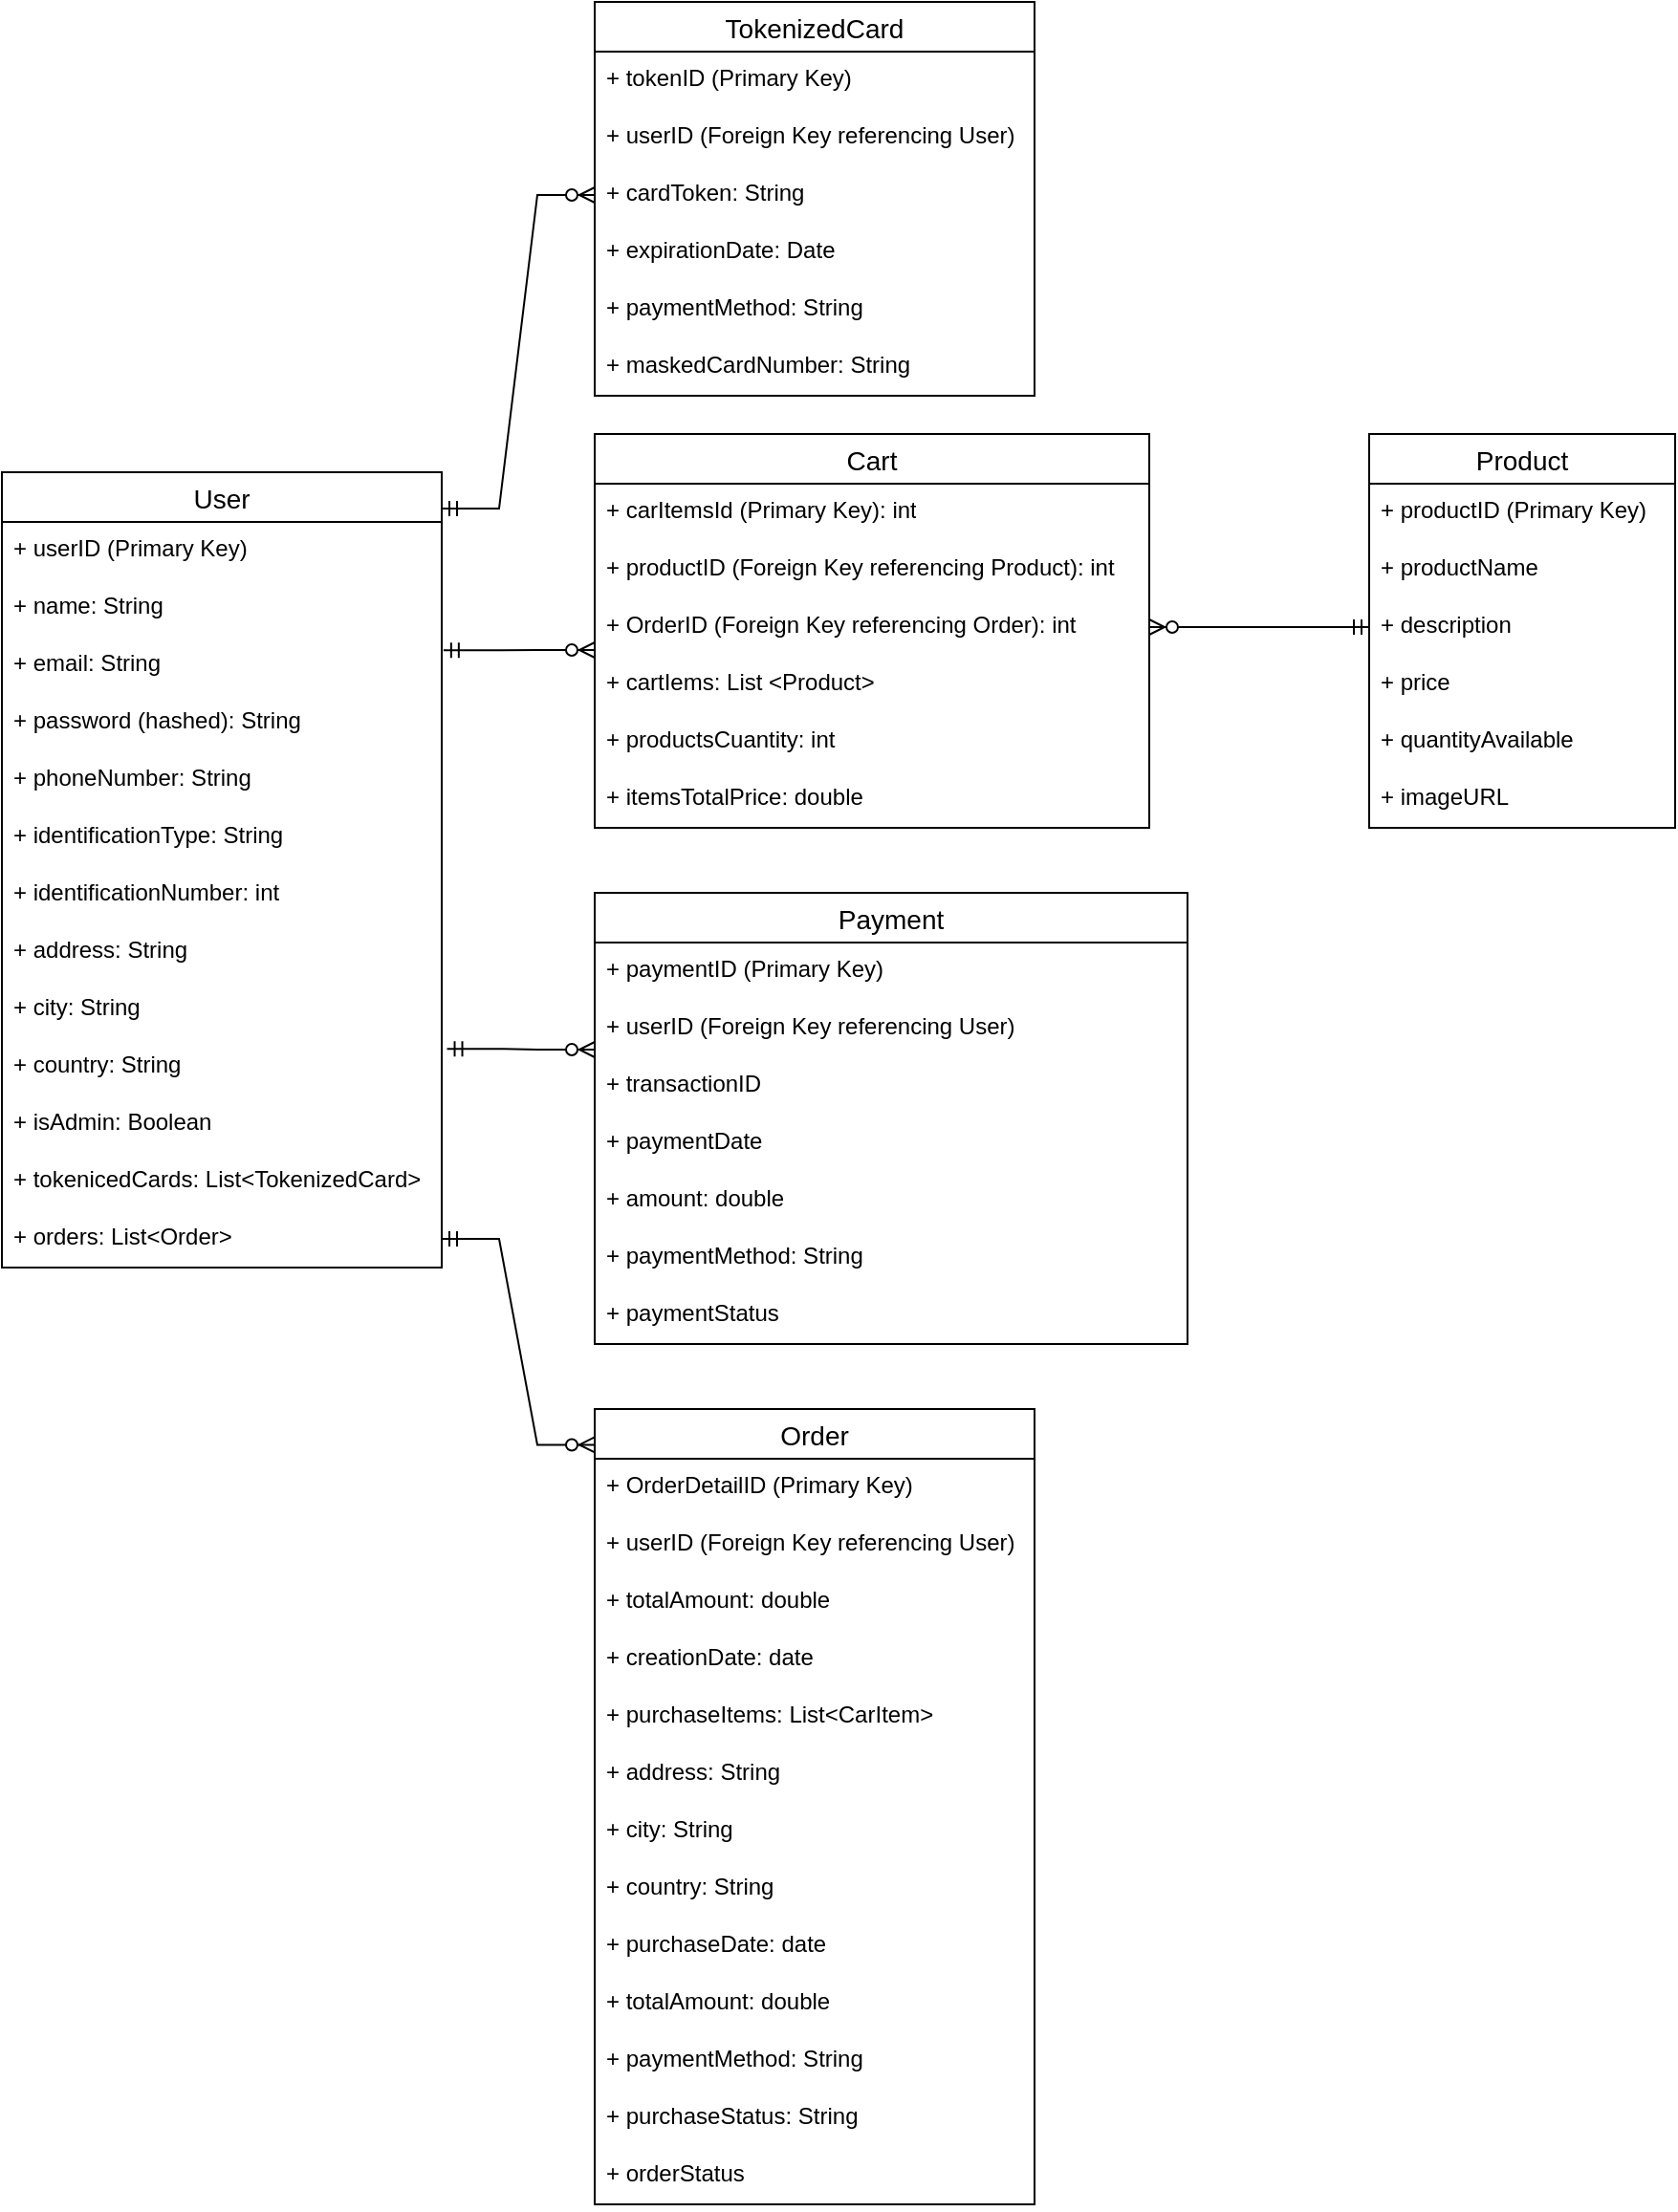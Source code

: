<mxfile version="24.3.1" type="github">
  <diagram id="R2lEEEUBdFMjLlhIrx00" name="Page-1">
    <mxGraphModel dx="2298" dy="2240" grid="1" gridSize="10" guides="1" tooltips="1" connect="1" arrows="1" fold="1" page="1" pageScale="1" pageWidth="850" pageHeight="1100" math="0" shadow="0" extFonts="Permanent Marker^https://fonts.googleapis.com/css?family=Permanent+Marker">
      <root>
        <mxCell id="0" />
        <mxCell id="1" parent="0" />
        <mxCell id="R5RDyOjcecLHCs99hHvP-14" value="User" style="swimlane;fontStyle=0;childLayout=stackLayout;horizontal=1;startSize=26;horizontalStack=0;resizeParent=1;resizeParentMax=0;resizeLast=0;collapsible=1;marginBottom=0;align=center;fontSize=14;" parent="1" vertex="1">
          <mxGeometry x="40" y="80" width="230" height="416" as="geometry" />
        </mxCell>
        <mxCell id="R5RDyOjcecLHCs99hHvP-17" value="+&amp;nbsp;userID (Primary Key)" style="text;strokeColor=none;fillColor=none;spacingLeft=4;spacingRight=4;overflow=hidden;rotatable=0;points=[[0,0.5],[1,0.5]];portConstraint=eastwest;fontSize=12;whiteSpace=wrap;html=1;" parent="R5RDyOjcecLHCs99hHvP-14" vertex="1">
          <mxGeometry y="26" width="230" height="30" as="geometry" />
        </mxCell>
        <mxCell id="R5RDyOjcecLHCs99hHvP-18" value="+ name: String" style="text;strokeColor=none;fillColor=none;spacingLeft=4;spacingRight=4;overflow=hidden;rotatable=0;points=[[0,0.5],[1,0.5]];portConstraint=eastwest;fontSize=12;whiteSpace=wrap;html=1;" parent="R5RDyOjcecLHCs99hHvP-14" vertex="1">
          <mxGeometry y="56" width="230" height="30" as="geometry" />
        </mxCell>
        <mxCell id="R5RDyOjcecLHCs99hHvP-16" value="+ email: String" style="text;strokeColor=none;fillColor=none;spacingLeft=4;spacingRight=4;overflow=hidden;rotatable=0;points=[[0,0.5],[1,0.5]];portConstraint=eastwest;fontSize=12;whiteSpace=wrap;html=1;" parent="R5RDyOjcecLHCs99hHvP-14" vertex="1">
          <mxGeometry y="86" width="230" height="30" as="geometry" />
        </mxCell>
        <mxCell id="R5RDyOjcecLHCs99hHvP-19" value="+ password (hashed): String" style="text;strokeColor=none;fillColor=none;spacingLeft=4;spacingRight=4;overflow=hidden;rotatable=0;points=[[0,0.5],[1,0.5]];portConstraint=eastwest;fontSize=12;whiteSpace=wrap;html=1;" parent="R5RDyOjcecLHCs99hHvP-14" vertex="1">
          <mxGeometry y="116" width="230" height="30" as="geometry" />
        </mxCell>
        <mxCell id="R5RDyOjcecLHCs99hHvP-15" value="+ phoneNumber: String" style="text;strokeColor=none;fillColor=none;spacingLeft=4;spacingRight=4;overflow=hidden;rotatable=0;points=[[0,0.5],[1,0.5]];portConstraint=eastwest;fontSize=12;whiteSpace=wrap;html=1;" parent="R5RDyOjcecLHCs99hHvP-14" vertex="1">
          <mxGeometry y="146" width="230" height="30" as="geometry" />
        </mxCell>
        <mxCell id="R5RDyOjcecLHCs99hHvP-20" value="+ identificationType: String" style="text;strokeColor=none;fillColor=none;spacingLeft=4;spacingRight=4;overflow=hidden;rotatable=0;points=[[0,0.5],[1,0.5]];portConstraint=eastwest;fontSize=12;whiteSpace=wrap;html=1;" parent="R5RDyOjcecLHCs99hHvP-14" vertex="1">
          <mxGeometry y="176" width="230" height="30" as="geometry" />
        </mxCell>
        <mxCell id="R5RDyOjcecLHCs99hHvP-21" value="+ identificationNumber: int" style="text;strokeColor=none;fillColor=none;spacingLeft=4;spacingRight=4;overflow=hidden;rotatable=0;points=[[0,0.5],[1,0.5]];portConstraint=eastwest;fontSize=12;whiteSpace=wrap;html=1;" parent="R5RDyOjcecLHCs99hHvP-14" vertex="1">
          <mxGeometry y="206" width="230" height="30" as="geometry" />
        </mxCell>
        <mxCell id="R5RDyOjcecLHCs99hHvP-22" value="+ address: String" style="text;strokeColor=none;fillColor=none;spacingLeft=4;spacingRight=4;overflow=hidden;rotatable=0;points=[[0,0.5],[1,0.5]];portConstraint=eastwest;fontSize=12;whiteSpace=wrap;html=1;" parent="R5RDyOjcecLHCs99hHvP-14" vertex="1">
          <mxGeometry y="236" width="230" height="30" as="geometry" />
        </mxCell>
        <mxCell id="R5RDyOjcecLHCs99hHvP-23" value="+ city: String" style="text;strokeColor=none;fillColor=none;spacingLeft=4;spacingRight=4;overflow=hidden;rotatable=0;points=[[0,0.5],[1,0.5]];portConstraint=eastwest;fontSize=12;whiteSpace=wrap;html=1;" parent="R5RDyOjcecLHCs99hHvP-14" vertex="1">
          <mxGeometry y="266" width="230" height="30" as="geometry" />
        </mxCell>
        <mxCell id="R5RDyOjcecLHCs99hHvP-69" value="+ country: String" style="text;strokeColor=none;fillColor=none;spacingLeft=4;spacingRight=4;overflow=hidden;rotatable=0;points=[[0,0.5],[1,0.5]];portConstraint=eastwest;fontSize=12;whiteSpace=wrap;html=1;" parent="R5RDyOjcecLHCs99hHvP-14" vertex="1">
          <mxGeometry y="296" width="230" height="30" as="geometry" />
        </mxCell>
        <mxCell id="R5RDyOjcecLHCs99hHvP-26" value="+ isAdmin: Boolean" style="text;strokeColor=none;fillColor=none;spacingLeft=4;spacingRight=4;overflow=hidden;rotatable=0;points=[[0,0.5],[1,0.5]];portConstraint=eastwest;fontSize=12;whiteSpace=wrap;html=1;" parent="R5RDyOjcecLHCs99hHvP-14" vertex="1">
          <mxGeometry y="326" width="230" height="30" as="geometry" />
        </mxCell>
        <mxCell id="k7qbAQIeIQBGCzlq9M0Q-17" value="+ tokenicedCards: List&amp;lt;TokenizedCard&amp;gt;" style="text;strokeColor=none;fillColor=none;spacingLeft=4;spacingRight=4;overflow=hidden;rotatable=0;points=[[0,0.5],[1,0.5]];portConstraint=eastwest;fontSize=12;whiteSpace=wrap;html=1;" parent="R5RDyOjcecLHCs99hHvP-14" vertex="1">
          <mxGeometry y="356" width="230" height="30" as="geometry" />
        </mxCell>
        <mxCell id="R5RDyOjcecLHCs99hHvP-40" value="+ orders: List&amp;lt;Order&amp;gt;" style="text;strokeColor=none;fillColor=none;spacingLeft=4;spacingRight=4;overflow=hidden;rotatable=0;points=[[0,0.5],[1,0.5]];portConstraint=eastwest;fontSize=12;whiteSpace=wrap;html=1;" parent="R5RDyOjcecLHCs99hHvP-14" vertex="1">
          <mxGeometry y="386" width="230" height="30" as="geometry" />
        </mxCell>
        <mxCell id="R5RDyOjcecLHCs99hHvP-48" value="Order" style="swimlane;fontStyle=0;childLayout=stackLayout;horizontal=1;startSize=26;horizontalStack=0;resizeParent=1;resizeParentMax=0;resizeLast=0;collapsible=1;marginBottom=0;align=center;fontSize=14;" parent="1" vertex="1">
          <mxGeometry x="350" y="570" width="230" height="416" as="geometry" />
        </mxCell>
        <mxCell id="R5RDyOjcecLHCs99hHvP-49" value="+ OrderDetailID (Primary Key)" style="text;strokeColor=none;fillColor=none;spacingLeft=4;spacingRight=4;overflow=hidden;rotatable=0;points=[[0,0.5],[1,0.5]];portConstraint=eastwest;fontSize=12;whiteSpace=wrap;html=1;" parent="R5RDyOjcecLHCs99hHvP-48" vertex="1">
          <mxGeometry y="26" width="230" height="30" as="geometry" />
        </mxCell>
        <mxCell id="R5RDyOjcecLHCs99hHvP-50" value="+&amp;nbsp;userID (Foreign Key referencing User)" style="text;strokeColor=none;fillColor=none;spacingLeft=4;spacingRight=4;overflow=hidden;rotatable=0;points=[[0,0.5],[1,0.5]];portConstraint=eastwest;fontSize=12;whiteSpace=wrap;html=1;" parent="R5RDyOjcecLHCs99hHvP-48" vertex="1">
          <mxGeometry y="56" width="230" height="30" as="geometry" />
        </mxCell>
        <mxCell id="R5RDyOjcecLHCs99hHvP-112" value="+ totalAmount: double" style="text;strokeColor=none;fillColor=none;spacingLeft=4;spacingRight=4;overflow=hidden;rotatable=0;points=[[0,0.5],[1,0.5]];portConstraint=eastwest;fontSize=12;whiteSpace=wrap;html=1;" parent="R5RDyOjcecLHCs99hHvP-48" vertex="1">
          <mxGeometry y="86" width="230" height="30" as="geometry" />
        </mxCell>
        <mxCell id="R5RDyOjcecLHCs99hHvP-111" value="+&amp;nbsp;creationDate: date" style="text;strokeColor=none;fillColor=none;spacingLeft=4;spacingRight=4;overflow=hidden;rotatable=0;points=[[0,0.5],[1,0.5]];portConstraint=eastwest;fontSize=12;whiteSpace=wrap;html=1;" parent="R5RDyOjcecLHCs99hHvP-48" vertex="1">
          <mxGeometry y="116" width="230" height="30" as="geometry" />
        </mxCell>
        <mxCell id="R5RDyOjcecLHCs99hHvP-51" value="+ purchaseItems: List&amp;lt;CarItem&amp;gt;" style="text;strokeColor=none;fillColor=none;spacingLeft=4;spacingRight=4;overflow=hidden;rotatable=0;points=[[0,0.5],[1,0.5]];portConstraint=eastwest;fontSize=12;whiteSpace=wrap;html=1;" parent="R5RDyOjcecLHCs99hHvP-48" vertex="1">
          <mxGeometry y="146" width="230" height="30" as="geometry" />
        </mxCell>
        <mxCell id="R5RDyOjcecLHCs99hHvP-63" value="+ address: String" style="text;strokeColor=none;fillColor=none;spacingLeft=4;spacingRight=4;overflow=hidden;rotatable=0;points=[[0,0.5],[1,0.5]];portConstraint=eastwest;fontSize=12;whiteSpace=wrap;html=1;" parent="R5RDyOjcecLHCs99hHvP-48" vertex="1">
          <mxGeometry y="176" width="230" height="30" as="geometry" />
        </mxCell>
        <mxCell id="R5RDyOjcecLHCs99hHvP-64" value="+ city: String" style="text;strokeColor=none;fillColor=none;spacingLeft=4;spacingRight=4;overflow=hidden;rotatable=0;points=[[0,0.5],[1,0.5]];portConstraint=eastwest;fontSize=12;whiteSpace=wrap;html=1;" parent="R5RDyOjcecLHCs99hHvP-48" vertex="1">
          <mxGeometry y="206" width="230" height="30" as="geometry" />
        </mxCell>
        <mxCell id="R5RDyOjcecLHCs99hHvP-25" value="+ country: String" style="text;strokeColor=none;fillColor=none;spacingLeft=4;spacingRight=4;overflow=hidden;rotatable=0;points=[[0,0.5],[1,0.5]];portConstraint=eastwest;fontSize=12;whiteSpace=wrap;html=1;" parent="R5RDyOjcecLHCs99hHvP-48" vertex="1">
          <mxGeometry y="236" width="230" height="30" as="geometry" />
        </mxCell>
        <mxCell id="R5RDyOjcecLHCs99hHvP-58" value="+&amp;nbsp;purchaseDate: date" style="text;strokeColor=none;fillColor=none;spacingLeft=4;spacingRight=4;overflow=hidden;rotatable=0;points=[[0,0.5],[1,0.5]];portConstraint=eastwest;fontSize=12;whiteSpace=wrap;html=1;" parent="R5RDyOjcecLHCs99hHvP-48" vertex="1">
          <mxGeometry y="266" width="230" height="30" as="geometry" />
        </mxCell>
        <mxCell id="R5RDyOjcecLHCs99hHvP-122" value="+&amp;nbsp;totalAmount: double" style="text;strokeColor=none;fillColor=none;spacingLeft=4;spacingRight=4;overflow=hidden;rotatable=0;points=[[0,0.5],[1,0.5]];portConstraint=eastwest;fontSize=12;whiteSpace=wrap;html=1;" parent="R5RDyOjcecLHCs99hHvP-48" vertex="1">
          <mxGeometry y="296" width="230" height="30" as="geometry" />
        </mxCell>
        <mxCell id="R5RDyOjcecLHCs99hHvP-123" value="+&amp;nbsp;paymentMethod: String" style="text;strokeColor=none;fillColor=none;spacingLeft=4;spacingRight=4;overflow=hidden;rotatable=0;points=[[0,0.5],[1,0.5]];portConstraint=eastwest;fontSize=12;whiteSpace=wrap;html=1;" parent="R5RDyOjcecLHCs99hHvP-48" vertex="1">
          <mxGeometry y="326" width="230" height="30" as="geometry" />
        </mxCell>
        <mxCell id="R5RDyOjcecLHCs99hHvP-124" value="+&amp;nbsp;purchaseStatus: String" style="text;strokeColor=none;fillColor=none;spacingLeft=4;spacingRight=4;overflow=hidden;rotatable=0;points=[[0,0.5],[1,0.5]];portConstraint=eastwest;fontSize=12;whiteSpace=wrap;html=1;" parent="R5RDyOjcecLHCs99hHvP-48" vertex="1">
          <mxGeometry y="356" width="230" height="30" as="geometry" />
        </mxCell>
        <mxCell id="VqBPabzNyBUc78P05nFO-1" value="+ orderStatus" style="text;strokeColor=none;fillColor=none;spacingLeft=4;spacingRight=4;overflow=hidden;rotatable=0;points=[[0,0.5],[1,0.5]];portConstraint=eastwest;fontSize=12;whiteSpace=wrap;html=1;" parent="R5RDyOjcecLHCs99hHvP-48" vertex="1">
          <mxGeometry y="386" width="230" height="30" as="geometry" />
        </mxCell>
        <mxCell id="R5RDyOjcecLHCs99hHvP-72" value="TokenizedCard" style="swimlane;fontStyle=0;childLayout=stackLayout;horizontal=1;startSize=26;horizontalStack=0;resizeParent=1;resizeParentMax=0;resizeLast=0;collapsible=1;marginBottom=0;align=center;fontSize=14;" parent="1" vertex="1">
          <mxGeometry x="350" y="-166" width="230" height="206" as="geometry" />
        </mxCell>
        <mxCell id="R5RDyOjcecLHCs99hHvP-73" value="+&amp;nbsp;tokenID (Primary Key)" style="text;strokeColor=none;fillColor=none;spacingLeft=4;spacingRight=4;overflow=hidden;rotatable=0;points=[[0,0.5],[1,0.5]];portConstraint=eastwest;fontSize=12;whiteSpace=wrap;html=1;" parent="R5RDyOjcecLHCs99hHvP-72" vertex="1">
          <mxGeometry y="26" width="230" height="30" as="geometry" />
        </mxCell>
        <mxCell id="R5RDyOjcecLHCs99hHvP-74" value="+&amp;nbsp;userID (Foreign Key referencing User)" style="text;strokeColor=none;fillColor=none;spacingLeft=4;spacingRight=4;overflow=hidden;rotatable=0;points=[[0,0.5],[1,0.5]];portConstraint=eastwest;fontSize=12;whiteSpace=wrap;html=1;" parent="R5RDyOjcecLHCs99hHvP-72" vertex="1">
          <mxGeometry y="56" width="230" height="30" as="geometry" />
        </mxCell>
        <mxCell id="R5RDyOjcecLHCs99hHvP-75" value="+&amp;nbsp;cardToken: String" style="text;strokeColor=none;fillColor=none;spacingLeft=4;spacingRight=4;overflow=hidden;rotatable=0;points=[[0,0.5],[1,0.5]];portConstraint=eastwest;fontSize=12;whiteSpace=wrap;html=1;" parent="R5RDyOjcecLHCs99hHvP-72" vertex="1">
          <mxGeometry y="86" width="230" height="30" as="geometry" />
        </mxCell>
        <mxCell id="R5RDyOjcecLHCs99hHvP-96" value="+&amp;nbsp;expirationDate: Date" style="text;strokeColor=none;fillColor=none;spacingLeft=4;spacingRight=4;overflow=hidden;rotatable=0;points=[[0,0.5],[1,0.5]];portConstraint=eastwest;fontSize=12;whiteSpace=wrap;html=1;" parent="R5RDyOjcecLHCs99hHvP-72" vertex="1">
          <mxGeometry y="116" width="230" height="30" as="geometry" />
        </mxCell>
        <mxCell id="k7qbAQIeIQBGCzlq9M0Q-12" value="+&amp;nbsp;paymentMethod: String" style="text;strokeColor=none;fillColor=none;spacingLeft=4;spacingRight=4;overflow=hidden;rotatable=0;points=[[0,0.5],[1,0.5]];portConstraint=eastwest;fontSize=12;whiteSpace=wrap;html=1;" parent="R5RDyOjcecLHCs99hHvP-72" vertex="1">
          <mxGeometry y="146" width="230" height="30" as="geometry" />
        </mxCell>
        <mxCell id="R5RDyOjcecLHCs99hHvP-97" value="+&amp;nbsp;maskedCardNumber: String" style="text;strokeColor=none;fillColor=none;spacingLeft=4;spacingRight=4;overflow=hidden;rotatable=0;points=[[0,0.5],[1,0.5]];portConstraint=eastwest;fontSize=12;whiteSpace=wrap;html=1;" parent="R5RDyOjcecLHCs99hHvP-72" vertex="1">
          <mxGeometry y="176" width="230" height="30" as="geometry" />
        </mxCell>
        <mxCell id="R5RDyOjcecLHCs99hHvP-80" value="Product" style="swimlane;fontStyle=0;childLayout=stackLayout;horizontal=1;startSize=26;horizontalStack=0;resizeParent=1;resizeParentMax=0;resizeLast=0;collapsible=1;marginBottom=0;align=center;fontSize=14;" parent="1" vertex="1">
          <mxGeometry x="755" y="60" width="160" height="206" as="geometry" />
        </mxCell>
        <mxCell id="R5RDyOjcecLHCs99hHvP-81" value="+&amp;nbsp;productID (Primary Key)" style="text;strokeColor=none;fillColor=none;spacingLeft=4;spacingRight=4;overflow=hidden;rotatable=0;points=[[0,0.5],[1,0.5]];portConstraint=eastwest;fontSize=12;whiteSpace=wrap;html=1;" parent="R5RDyOjcecLHCs99hHvP-80" vertex="1">
          <mxGeometry y="26" width="160" height="30" as="geometry" />
        </mxCell>
        <mxCell id="R5RDyOjcecLHCs99hHvP-82" value="+&amp;nbsp;productName" style="text;strokeColor=none;fillColor=none;spacingLeft=4;spacingRight=4;overflow=hidden;rotatable=0;points=[[0,0.5],[1,0.5]];portConstraint=eastwest;fontSize=12;whiteSpace=wrap;html=1;" parent="R5RDyOjcecLHCs99hHvP-80" vertex="1">
          <mxGeometry y="56" width="160" height="30" as="geometry" />
        </mxCell>
        <mxCell id="R5RDyOjcecLHCs99hHvP-83" value="+&amp;nbsp;description" style="text;strokeColor=none;fillColor=none;spacingLeft=4;spacingRight=4;overflow=hidden;rotatable=0;points=[[0,0.5],[1,0.5]];portConstraint=eastwest;fontSize=12;whiteSpace=wrap;html=1;" parent="R5RDyOjcecLHCs99hHvP-80" vertex="1">
          <mxGeometry y="86" width="160" height="30" as="geometry" />
        </mxCell>
        <mxCell id="R5RDyOjcecLHCs99hHvP-105" value="+&amp;nbsp;price" style="text;strokeColor=none;fillColor=none;spacingLeft=4;spacingRight=4;overflow=hidden;rotatable=0;points=[[0,0.5],[1,0.5]];portConstraint=eastwest;fontSize=12;whiteSpace=wrap;html=1;" parent="R5RDyOjcecLHCs99hHvP-80" vertex="1">
          <mxGeometry y="116" width="160" height="30" as="geometry" />
        </mxCell>
        <mxCell id="R5RDyOjcecLHCs99hHvP-106" value="+&amp;nbsp;quantityAvailable" style="text;strokeColor=none;fillColor=none;spacingLeft=4;spacingRight=4;overflow=hidden;rotatable=0;points=[[0,0.5],[1,0.5]];portConstraint=eastwest;fontSize=12;whiteSpace=wrap;html=1;" parent="R5RDyOjcecLHCs99hHvP-80" vertex="1">
          <mxGeometry y="146" width="160" height="30" as="geometry" />
        </mxCell>
        <mxCell id="R5RDyOjcecLHCs99hHvP-107" value="+&amp;nbsp;imageURL" style="text;strokeColor=none;fillColor=none;spacingLeft=4;spacingRight=4;overflow=hidden;rotatable=0;points=[[0,0.5],[1,0.5]];portConstraint=eastwest;fontSize=12;whiteSpace=wrap;html=1;" parent="R5RDyOjcecLHCs99hHvP-80" vertex="1">
          <mxGeometry y="176" width="160" height="30" as="geometry" />
        </mxCell>
        <mxCell id="R5RDyOjcecLHCs99hHvP-114" value="Cart" style="swimlane;fontStyle=0;childLayout=stackLayout;horizontal=1;startSize=26;horizontalStack=0;resizeParent=1;resizeParentMax=0;resizeLast=0;collapsible=1;marginBottom=0;align=center;fontSize=14;" parent="1" vertex="1">
          <mxGeometry x="350" y="60" width="290" height="206" as="geometry" />
        </mxCell>
        <mxCell id="R5RDyOjcecLHCs99hHvP-115" value="+&amp;nbsp;carItemsId&lt;span style=&quot;background-color: initial;&quot;&gt;&amp;nbsp;(Primary Key): int&lt;/span&gt;" style="text;strokeColor=none;fillColor=none;spacingLeft=4;spacingRight=4;overflow=hidden;rotatable=0;points=[[0,0.5],[1,0.5]];portConstraint=eastwest;fontSize=12;whiteSpace=wrap;html=1;" parent="R5RDyOjcecLHCs99hHvP-114" vertex="1">
          <mxGeometry y="26" width="290" height="30" as="geometry" />
        </mxCell>
        <mxCell id="R5RDyOjcecLHCs99hHvP-117" value="+&amp;nbsp;productID (Foreign Key referencing Product): int" style="text;strokeColor=none;fillColor=none;spacingLeft=4;spacingRight=4;overflow=hidden;rotatable=0;points=[[0,0.5],[1,0.5]];portConstraint=eastwest;fontSize=12;whiteSpace=wrap;html=1;" parent="R5RDyOjcecLHCs99hHvP-114" vertex="1">
          <mxGeometry y="56" width="290" height="30" as="geometry" />
        </mxCell>
        <mxCell id="k7qbAQIeIQBGCzlq9M0Q-16" value="+&amp;nbsp;OrderID (Foreign Key referencing Order): int" style="text;strokeColor=none;fillColor=none;spacingLeft=4;spacingRight=4;overflow=hidden;rotatable=0;points=[[0,0.5],[1,0.5]];portConstraint=eastwest;fontSize=12;whiteSpace=wrap;html=1;" parent="R5RDyOjcecLHCs99hHvP-114" vertex="1">
          <mxGeometry y="86" width="290" height="30" as="geometry" />
        </mxCell>
        <mxCell id="k7qbAQIeIQBGCzlq9M0Q-13" value="+ cartIems: List &amp;lt;Product&amp;gt;" style="text;strokeColor=none;fillColor=none;spacingLeft=4;spacingRight=4;overflow=hidden;rotatable=0;points=[[0,0.5],[1,0.5]];portConstraint=eastwest;fontSize=12;whiteSpace=wrap;html=1;" parent="R5RDyOjcecLHCs99hHvP-114" vertex="1">
          <mxGeometry y="116" width="290" height="30" as="geometry" />
        </mxCell>
        <mxCell id="R5RDyOjcecLHCs99hHvP-118" value="+&amp;nbsp;productsCuantity: int" style="text;strokeColor=none;fillColor=none;spacingLeft=4;spacingRight=4;overflow=hidden;rotatable=0;points=[[0,0.5],[1,0.5]];portConstraint=eastwest;fontSize=12;whiteSpace=wrap;html=1;" parent="R5RDyOjcecLHCs99hHvP-114" vertex="1">
          <mxGeometry y="146" width="290" height="30" as="geometry" />
        </mxCell>
        <mxCell id="R5RDyOjcecLHCs99hHvP-119" value="+ itemsTotalPrice: double" style="text;strokeColor=none;fillColor=none;spacingLeft=4;spacingRight=4;overflow=hidden;rotatable=0;points=[[0,0.5],[1,0.5]];portConstraint=eastwest;fontSize=12;whiteSpace=wrap;html=1;" parent="R5RDyOjcecLHCs99hHvP-114" vertex="1">
          <mxGeometry y="176" width="290" height="30" as="geometry" />
        </mxCell>
        <mxCell id="R5RDyOjcecLHCs99hHvP-125" value="Payment" style="swimlane;fontStyle=0;childLayout=stackLayout;horizontal=1;startSize=26;horizontalStack=0;resizeParent=1;resizeParentMax=0;resizeLast=0;collapsible=1;marginBottom=0;align=center;fontSize=14;" parent="1" vertex="1">
          <mxGeometry x="350" y="300" width="310" height="236" as="geometry" />
        </mxCell>
        <mxCell id="R5RDyOjcecLHCs99hHvP-126" value="+&amp;nbsp;paymentID (Primary Key)" style="text;strokeColor=none;fillColor=none;spacingLeft=4;spacingRight=4;overflow=hidden;rotatable=0;points=[[0,0.5],[1,0.5]];portConstraint=eastwest;fontSize=12;whiteSpace=wrap;html=1;" parent="R5RDyOjcecLHCs99hHvP-125" vertex="1">
          <mxGeometry y="26" width="310" height="30" as="geometry" />
        </mxCell>
        <mxCell id="R5RDyOjcecLHCs99hHvP-127" value="+&amp;nbsp;userID (Foreign Key referencing User)" style="text;strokeColor=none;fillColor=none;spacingLeft=4;spacingRight=4;overflow=hidden;rotatable=0;points=[[0,0.5],[1,0.5]];portConstraint=eastwest;fontSize=12;whiteSpace=wrap;html=1;" parent="R5RDyOjcecLHCs99hHvP-125" vertex="1">
          <mxGeometry y="56" width="310" height="30" as="geometry" />
        </mxCell>
        <mxCell id="R5RDyOjcecLHCs99hHvP-128" value="+&amp;nbsp;transactionID&lt;br&gt;" style="text;strokeColor=none;fillColor=none;spacingLeft=4;spacingRight=4;overflow=hidden;rotatable=0;points=[[0,0.5],[1,0.5]];portConstraint=eastwest;fontSize=12;whiteSpace=wrap;html=1;" parent="R5RDyOjcecLHCs99hHvP-125" vertex="1">
          <mxGeometry y="86" width="310" height="30" as="geometry" />
        </mxCell>
        <mxCell id="R5RDyOjcecLHCs99hHvP-129" value="+&amp;nbsp;paymentDate" style="text;strokeColor=none;fillColor=none;spacingLeft=4;spacingRight=4;overflow=hidden;rotatable=0;points=[[0,0.5],[1,0.5]];portConstraint=eastwest;fontSize=12;whiteSpace=wrap;html=1;" parent="R5RDyOjcecLHCs99hHvP-125" vertex="1">
          <mxGeometry y="116" width="310" height="30" as="geometry" />
        </mxCell>
        <mxCell id="R5RDyOjcecLHCs99hHvP-130" value="+&amp;nbsp;amount: double" style="text;strokeColor=none;fillColor=none;spacingLeft=4;spacingRight=4;overflow=hidden;rotatable=0;points=[[0,0.5],[1,0.5]];portConstraint=eastwest;fontSize=12;whiteSpace=wrap;html=1;" parent="R5RDyOjcecLHCs99hHvP-125" vertex="1">
          <mxGeometry y="146" width="310" height="30" as="geometry" />
        </mxCell>
        <mxCell id="R5RDyOjcecLHCs99hHvP-131" value="+&amp;nbsp;paymentMethod: String" style="text;strokeColor=none;fillColor=none;spacingLeft=4;spacingRight=4;overflow=hidden;rotatable=0;points=[[0,0.5],[1,0.5]];portConstraint=eastwest;fontSize=12;whiteSpace=wrap;html=1;" parent="R5RDyOjcecLHCs99hHvP-125" vertex="1">
          <mxGeometry y="176" width="310" height="30" as="geometry" />
        </mxCell>
        <mxCell id="R5RDyOjcecLHCs99hHvP-132" value="+&amp;nbsp;paymentStatus" style="text;strokeColor=none;fillColor=none;spacingLeft=4;spacingRight=4;overflow=hidden;rotatable=0;points=[[0,0.5],[1,0.5]];portConstraint=eastwest;fontSize=12;whiteSpace=wrap;html=1;" parent="R5RDyOjcecLHCs99hHvP-125" vertex="1">
          <mxGeometry y="206" width="310" height="30" as="geometry" />
        </mxCell>
        <mxCell id="R5RDyOjcecLHCs99hHvP-137" value="" style="edgeStyle=entityRelationEdgeStyle;fontSize=12;html=1;endArrow=ERzeroToMany;startArrow=ERmandOne;rounded=0;exitX=0.5;exitY=0;exitDx=0;exitDy=0;entryX=0;entryY=0.5;entryDx=0;entryDy=0;" parent="1" target="R5RDyOjcecLHCs99hHvP-75" edge="1">
          <mxGeometry width="100" height="100" relative="1" as="geometry">
            <mxPoint x="270" y="99" as="sourcePoint" />
            <mxPoint x="350" y="20" as="targetPoint" />
            <Array as="points">
              <mxPoint x="280" y="90" />
            </Array>
          </mxGeometry>
        </mxCell>
        <mxCell id="k7qbAQIeIQBGCzlq9M0Q-9" value="" style="edgeStyle=entityRelationEdgeStyle;fontSize=12;html=1;endArrow=ERzeroToMany;startArrow=ERmandOne;rounded=0;exitX=0;exitY=0.5;exitDx=0;exitDy=0;entryX=1;entryY=0.5;entryDx=0;entryDy=0;" parent="1" source="R5RDyOjcecLHCs99hHvP-83" target="k7qbAQIeIQBGCzlq9M0Q-16" edge="1">
          <mxGeometry width="100" height="100" relative="1" as="geometry">
            <mxPoint x="460" y="420" as="sourcePoint" />
            <mxPoint x="680" y="190" as="targetPoint" />
            <Array as="points">
              <mxPoint x="730" y="200" />
            </Array>
          </mxGeometry>
        </mxCell>
        <mxCell id="k7qbAQIeIQBGCzlq9M0Q-10" value="" style="edgeStyle=entityRelationEdgeStyle;fontSize=12;html=1;endArrow=ERzeroToMany;startArrow=ERmandOne;rounded=0;exitX=1.004;exitY=0.237;exitDx=0;exitDy=0;exitPerimeter=0;" parent="1" source="R5RDyOjcecLHCs99hHvP-16" edge="1">
          <mxGeometry width="100" height="100" relative="1" as="geometry">
            <mxPoint x="830" y="270" as="sourcePoint" />
            <mxPoint x="350" y="173" as="targetPoint" />
          </mxGeometry>
        </mxCell>
        <mxCell id="tv-jjEX6ylKItA2uPimq-1" value="" style="edgeStyle=entityRelationEdgeStyle;fontSize=12;html=1;endArrow=ERzeroToMany;startArrow=ERmandOne;rounded=0;exitX=1.012;exitY=0.186;exitDx=0;exitDy=0;exitPerimeter=0;" edge="1" parent="1" source="R5RDyOjcecLHCs99hHvP-69">
          <mxGeometry width="100" height="100" relative="1" as="geometry">
            <mxPoint x="281" y="183" as="sourcePoint" />
            <mxPoint x="350" y="382" as="targetPoint" />
          </mxGeometry>
        </mxCell>
        <mxCell id="tv-jjEX6ylKItA2uPimq-2" value="" style="edgeStyle=entityRelationEdgeStyle;fontSize=12;html=1;endArrow=ERzeroToMany;startArrow=ERmandOne;rounded=0;exitX=1;exitY=0.5;exitDx=0;exitDy=0;entryX=0;entryY=0.045;entryDx=0;entryDy=0;entryPerimeter=0;" edge="1" parent="1" source="R5RDyOjcecLHCs99hHvP-40" target="R5RDyOjcecLHCs99hHvP-48">
          <mxGeometry width="100" height="100" relative="1" as="geometry">
            <mxPoint x="291" y="193" as="sourcePoint" />
            <mxPoint x="370" y="193" as="targetPoint" />
            <Array as="points">
              <mxPoint x="290" y="540" />
              <mxPoint x="280" y="500" />
            </Array>
          </mxGeometry>
        </mxCell>
      </root>
    </mxGraphModel>
  </diagram>
</mxfile>
